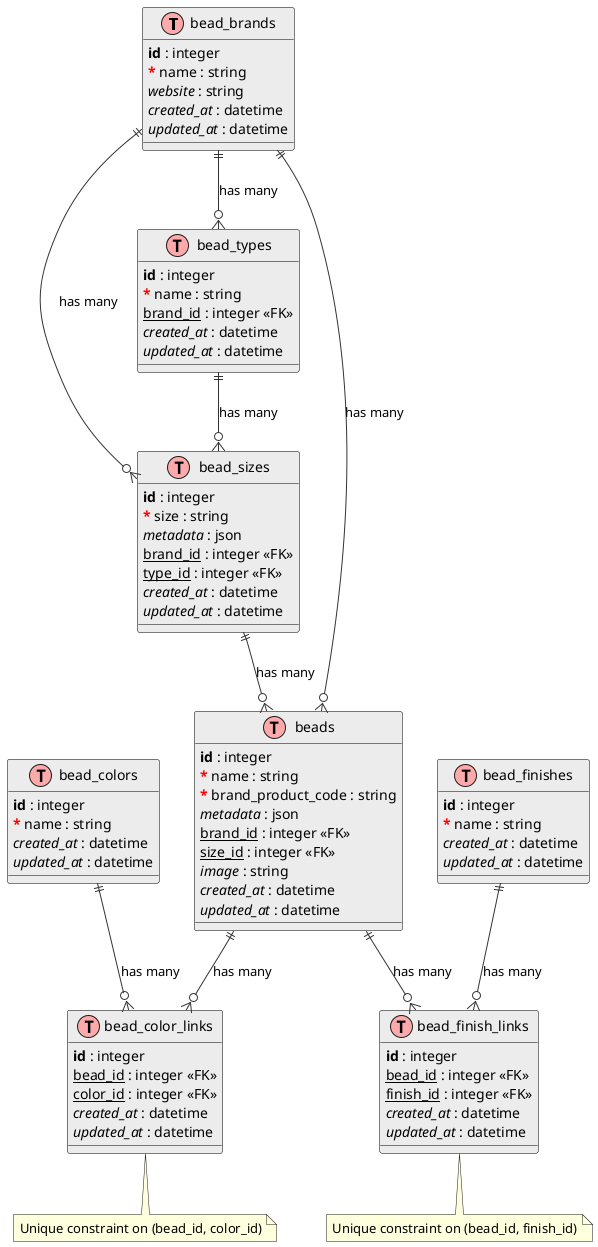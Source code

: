 @startuml Bead Catalog ERD

' Style settings
!define table(x) class x << (T,#FFAAAA) >>
!define primary_key(x) <b>x</b>
!define foreign_key(x) <u>x</u>
!define column(x) <i>x</i>
!define not_null(x) <b><color:red>*</color></b> x

skinparam class {
  BackgroundColor #ECECEC
  BorderColor #000000
  ArrowColor #333333
}

' Tables
table(bead_brands) {
  primary_key(id) : integer
  not_null(name) : string
  column(website) : string
  column(created_at) : datetime
  column(updated_at) : datetime
}

table(bead_types) {
  primary_key(id) : integer
  not_null(name) : string
  foreign_key(brand_id) : integer <<FK>>
  column(created_at) : datetime
  column(updated_at) : datetime
}

table(bead_sizes) {
  primary_key(id) : integer
  not_null(size) : string
  column(metadata) : json
  foreign_key(brand_id) : integer <<FK>>
  foreign_key(type_id) : integer <<FK>>
  column(created_at) : datetime
  column(updated_at) : datetime
}

table(beads) {
  primary_key(id) : integer
  not_null(name) : string
  not_null(brand_product_code) : string
  column(metadata) : json
  foreign_key(brand_id) : integer <<FK>>
  foreign_key(size_id) : integer <<FK>>
  column(image) : string
  column(created_at) : datetime
  column(updated_at) : datetime
}

table(bead_colors) {
  primary_key(id) : integer
  not_null(name) : string
  column(created_at) : datetime
  column(updated_at) : datetime
}

table(bead_finishes) {
  primary_key(id) : integer
  not_null(name) : string
  column(created_at) : datetime
  column(updated_at) : datetime
}

table(bead_color_links) {
  primary_key(id) : integer
  foreign_key(bead_id) : integer <<FK>>
  foreign_key(color_id) : integer <<FK>>
  column(created_at) : datetime
  column(updated_at) : datetime
}

table(bead_finish_links) {
  primary_key(id) : integer
  foreign_key(bead_id) : integer <<FK>>
  foreign_key(finish_id) : integer <<FK>>
  column(created_at) : datetime
  column(updated_at) : datetime
}

' Relationships with proper cardinality
bead_brands ||--o{ bead_types : "has many"
bead_brands ||--o{ bead_sizes : "has many"
bead_brands ||--o{ beads : "has many"

bead_types ||--o{ bead_sizes : "has many"

bead_sizes ||--o{ beads : "has many"

beads ||--o{ bead_color_links : "has many"
bead_colors ||--o{ bead_color_links : "has many"

beads ||--o{ bead_finish_links : "has many"
bead_finishes ||--o{ bead_finish_links : "has many"

' Unique constraints
note bottom of bead_color_links
  Unique constraint on (bead_id, color_id)
end note

note bottom of bead_finish_links
  Unique constraint on (bead_id, finish_id)
end note

@enduml